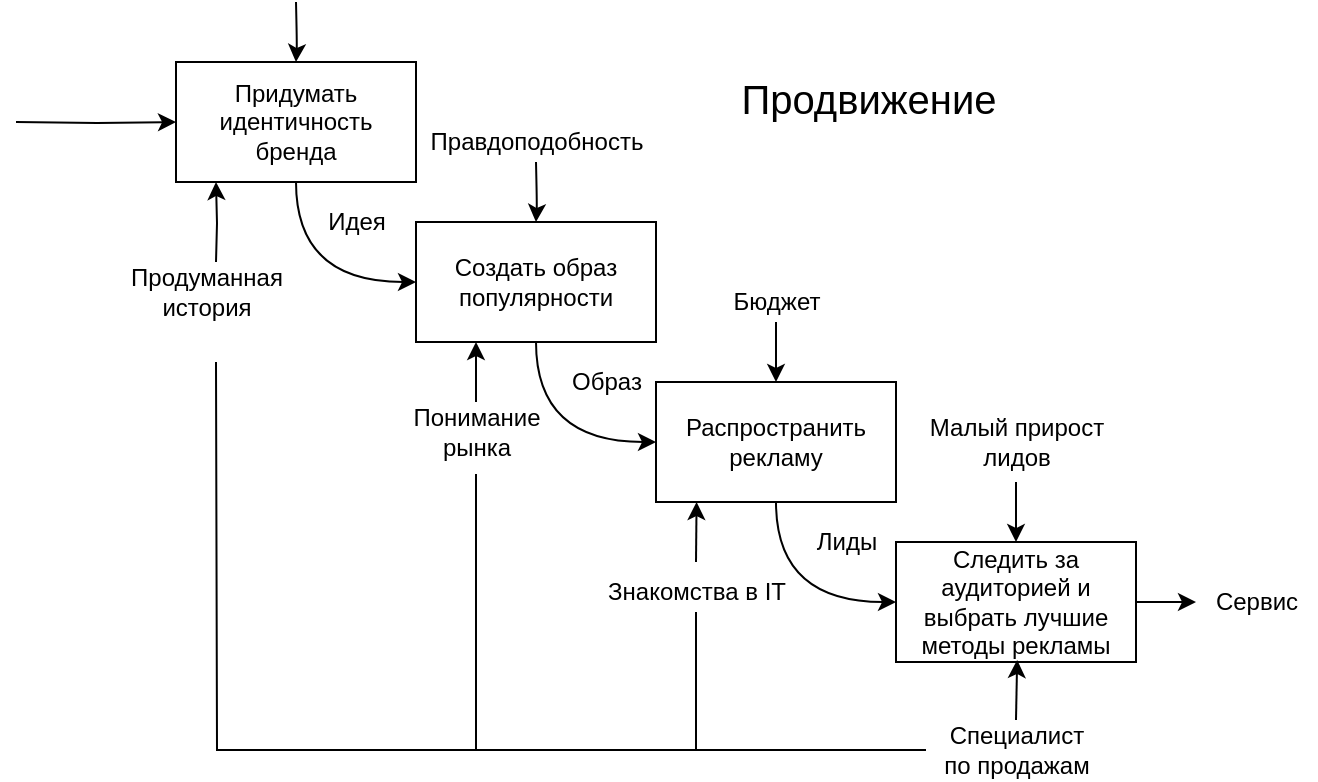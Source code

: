 <mxfile version="12.3.2" type="device" pages="1"><diagram id="goarqxT6zkL4I3h4zPLe" name="Page-1"><mxGraphModel dx="630" dy="486" grid="1" gridSize="10" guides="1" tooltips="1" connect="1" arrows="1" fold="1" page="1" pageScale="1" pageWidth="827" pageHeight="1169" math="0" shadow="0"><root><mxCell id="0"/><mxCell id="1" parent="0"/><mxCell id="H7eM0_RbCKRNwSYq2PBG-8" value="" style="edgeStyle=orthogonalEdgeStyle;rounded=0;orthogonalLoop=1;jettySize=auto;html=1;" edge="1" parent="1" target="H7eM0_RbCKRNwSYq2PBG-1"><mxGeometry relative="1" as="geometry"><mxPoint x="90" y="260" as="sourcePoint"/></mxGeometry></mxCell><mxCell id="H7eM0_RbCKRNwSYq2PBG-11" style="edgeStyle=orthogonalEdgeStyle;orthogonalLoop=1;jettySize=auto;html=1;entryX=0;entryY=0.5;entryDx=0;entryDy=0;curved=1;" edge="1" parent="1" source="H7eM0_RbCKRNwSYq2PBG-1" target="H7eM0_RbCKRNwSYq2PBG-4"><mxGeometry relative="1" as="geometry"/></mxCell><mxCell id="H7eM0_RbCKRNwSYq2PBG-20" value="" style="edgeStyle=orthogonalEdgeStyle;curved=1;orthogonalLoop=1;jettySize=auto;html=1;" edge="1" parent="1" target="H7eM0_RbCKRNwSYq2PBG-1"><mxGeometry relative="1" as="geometry"><mxPoint x="230" y="200" as="sourcePoint"/></mxGeometry></mxCell><mxCell id="H7eM0_RbCKRNwSYq2PBG-25" style="edgeStyle=orthogonalEdgeStyle;curved=1;orthogonalLoop=1;jettySize=auto;html=1;" edge="1" parent="1"><mxGeometry relative="1" as="geometry"><mxPoint x="190" y="290" as="targetPoint"/><mxPoint x="190" y="330" as="sourcePoint"/></mxGeometry></mxCell><mxCell id="H7eM0_RbCKRNwSYq2PBG-1" value="Придумать идентичность бренда" style="rounded=0;whiteSpace=wrap;html=1;" vertex="1" parent="1"><mxGeometry x="170" y="230" width="120" height="60" as="geometry"/></mxCell><mxCell id="H7eM0_RbCKRNwSYq2PBG-12" style="edgeStyle=orthogonalEdgeStyle;orthogonalLoop=1;jettySize=auto;html=1;entryX=0;entryY=0.5;entryDx=0;entryDy=0;curved=1;" edge="1" parent="1" source="H7eM0_RbCKRNwSYq2PBG-4" target="H7eM0_RbCKRNwSYq2PBG-5"><mxGeometry relative="1" as="geometry"/></mxCell><mxCell id="H7eM0_RbCKRNwSYq2PBG-27" value="" style="edgeStyle=orthogonalEdgeStyle;curved=1;orthogonalLoop=1;jettySize=auto;html=1;" edge="1" parent="1" target="H7eM0_RbCKRNwSYq2PBG-4"><mxGeometry relative="1" as="geometry"><mxPoint x="350" y="280" as="sourcePoint"/></mxGeometry></mxCell><mxCell id="H7eM0_RbCKRNwSYq2PBG-4" value="Создать образ популярности" style="rounded=0;whiteSpace=wrap;html=1;" vertex="1" parent="1"><mxGeometry x="290" y="310" width="120" height="60" as="geometry"/></mxCell><mxCell id="H7eM0_RbCKRNwSYq2PBG-13" style="edgeStyle=orthogonalEdgeStyle;orthogonalLoop=1;jettySize=auto;html=1;entryX=0;entryY=0.5;entryDx=0;entryDy=0;curved=1;" edge="1" parent="1" source="H7eM0_RbCKRNwSYq2PBG-5" target="H7eM0_RbCKRNwSYq2PBG-6"><mxGeometry relative="1" as="geometry"/></mxCell><mxCell id="H7eM0_RbCKRNwSYq2PBG-5" value="Распространить рекламу" style="rounded=0;whiteSpace=wrap;html=1;" vertex="1" parent="1"><mxGeometry x="410" y="390" width="120" height="60" as="geometry"/></mxCell><mxCell id="H7eM0_RbCKRNwSYq2PBG-10" value="" style="edgeStyle=orthogonalEdgeStyle;rounded=0;orthogonalLoop=1;jettySize=auto;html=1;" edge="1" parent="1"><mxGeometry relative="1" as="geometry"><mxPoint x="600" y="500" as="sourcePoint"/><mxPoint x="680" y="500" as="targetPoint"/></mxGeometry></mxCell><mxCell id="H7eM0_RbCKRNwSYq2PBG-6" value="Следить за аудиторией и выбрать лучшие методы рекламы" style="rounded=0;whiteSpace=wrap;html=1;" vertex="1" parent="1"><mxGeometry x="530" y="470" width="120" height="60" as="geometry"/></mxCell><mxCell id="H7eM0_RbCKRNwSYq2PBG-14" value="Образ" style="text;html=1;align=center;verticalAlign=middle;resizable=0;points=[];;autosize=1;" vertex="1" parent="1"><mxGeometry x="360" y="380" width="50" height="20" as="geometry"/></mxCell><mxCell id="H7eM0_RbCKRNwSYq2PBG-15" value="Идея" style="text;html=1;align=center;verticalAlign=middle;resizable=0;points=[];;autosize=1;" vertex="1" parent="1"><mxGeometry x="240" y="300" width="40" height="20" as="geometry"/></mxCell><mxCell id="H7eM0_RbCKRNwSYq2PBG-16" value="Лиды" style="text;html=1;align=center;verticalAlign=middle;resizable=0;points=[];;autosize=1;" vertex="1" parent="1"><mxGeometry x="480" y="460" width="50" height="20" as="geometry"/></mxCell><mxCell id="H7eM0_RbCKRNwSYq2PBG-17" value="Сервис" style="text;html=1;align=center;verticalAlign=middle;resizable=0;points=[];;autosize=1;" vertex="1" parent="1"><mxGeometry x="680" y="490" width="60" height="20" as="geometry"/></mxCell><mxCell id="H7eM0_RbCKRNwSYq2PBG-29" value="Правдоподобность" style="text;html=1;align=center;verticalAlign=middle;resizable=0;points=[];;autosize=1;" vertex="1" parent="1"><mxGeometry x="290" y="260" width="120" height="20" as="geometry"/></mxCell><mxCell id="H7eM0_RbCKRNwSYq2PBG-32" value="" style="edgeStyle=orthogonalEdgeStyle;curved=1;orthogonalLoop=1;jettySize=auto;html=1;" edge="1" parent="1"><mxGeometry relative="1" as="geometry"><mxPoint x="320" y="400" as="sourcePoint"/><mxPoint x="320" y="370" as="targetPoint"/></mxGeometry></mxCell><mxCell id="H7eM0_RbCKRNwSYq2PBG-35" value="" style="edgeStyle=orthogonalEdgeStyle;curved=1;orthogonalLoop=1;jettySize=auto;html=1;" edge="1" parent="1"><mxGeometry relative="1" as="geometry"><mxPoint x="470" y="360" as="sourcePoint"/><mxPoint x="470" y="390" as="targetPoint"/></mxGeometry></mxCell><mxCell id="H7eM0_RbCKRNwSYq2PBG-36" value="Бюджет" style="text;html=1;align=center;verticalAlign=middle;resizable=0;points=[];;autosize=1;" vertex="1" parent="1"><mxGeometry x="440" y="340" width="60" height="20" as="geometry"/></mxCell><mxCell id="H7eM0_RbCKRNwSYq2PBG-37" value="" style="edgeStyle=orthogonalEdgeStyle;curved=1;orthogonalLoop=1;jettySize=auto;html=1;" edge="1" parent="1"><mxGeometry relative="1" as="geometry"><mxPoint x="590" y="440" as="sourcePoint"/><mxPoint x="590" y="470" as="targetPoint"/></mxGeometry></mxCell><mxCell id="H7eM0_RbCKRNwSYq2PBG-38" value="Малый прирост &lt;br&gt;лидов" style="text;html=1;align=center;verticalAlign=middle;resizable=0;points=[];;autosize=1;" vertex="1" parent="1"><mxGeometry x="540" y="405" width="100" height="30" as="geometry"/></mxCell><mxCell id="H7eM0_RbCKRNwSYq2PBG-40" value="Понимание&lt;br&gt;рынка" style="text;html=1;align=center;verticalAlign=middle;resizable=0;points=[];;autosize=1;" vertex="1" parent="1"><mxGeometry x="280" y="400" width="80" height="30" as="geometry"/></mxCell><mxCell id="H7eM0_RbCKRNwSYq2PBG-41" value="Продуманная&lt;br&gt;история" style="text;html=1;align=center;verticalAlign=middle;resizable=0;points=[];;autosize=1;" vertex="1" parent="1"><mxGeometry x="140" y="330" width="90" height="30" as="geometry"/></mxCell><mxCell id="H7eM0_RbCKRNwSYq2PBG-42" value="" style="edgeStyle=orthogonalEdgeStyle;curved=1;orthogonalLoop=1;jettySize=auto;html=1;" edge="1" parent="1"><mxGeometry relative="1" as="geometry"><mxPoint x="430" y="480" as="sourcePoint"/><mxPoint x="430.286" y="450" as="targetPoint"/></mxGeometry></mxCell><mxCell id="H7eM0_RbCKRNwSYq2PBG-43" value="Знакомства в IT" style="text;html=1;align=center;verticalAlign=middle;resizable=0;points=[];;autosize=1;" vertex="1" parent="1"><mxGeometry x="380" y="485" width="100" height="20" as="geometry"/></mxCell><mxCell id="H7eM0_RbCKRNwSYq2PBG-44" value="" style="edgeStyle=orthogonalEdgeStyle;curved=1;orthogonalLoop=1;jettySize=auto;html=1;" edge="1" parent="1"><mxGeometry relative="1" as="geometry"><mxPoint x="590" y="559" as="sourcePoint"/><mxPoint x="590.571" y="529" as="targetPoint"/></mxGeometry></mxCell><mxCell id="H7eM0_RbCKRNwSYq2PBG-46" style="edgeStyle=orthogonalEdgeStyle;orthogonalLoop=1;jettySize=auto;html=1;rounded=0;endArrow=none;endFill=0;" edge="1" parent="1" source="H7eM0_RbCKRNwSYq2PBG-45"><mxGeometry relative="1" as="geometry"><mxPoint x="190" y="380" as="targetPoint"/></mxGeometry></mxCell><mxCell id="H7eM0_RbCKRNwSYq2PBG-45" value="Специалист&lt;br&gt;по продажам" style="text;html=1;align=center;verticalAlign=middle;resizable=0;points=[];;autosize=1;" vertex="1" parent="1"><mxGeometry x="545" y="559" width="90" height="30" as="geometry"/></mxCell><mxCell id="H7eM0_RbCKRNwSYq2PBG-50" value="" style="endArrow=none;html=1;" edge="1" parent="1"><mxGeometry width="50" height="50" relative="1" as="geometry"><mxPoint x="320" y="574" as="sourcePoint"/><mxPoint x="320" y="436" as="targetPoint"/></mxGeometry></mxCell><mxCell id="H7eM0_RbCKRNwSYq2PBG-51" value="" style="endArrow=none;html=1;" edge="1" parent="1"><mxGeometry width="50" height="50" relative="1" as="geometry"><mxPoint x="430" y="574" as="sourcePoint"/><mxPoint x="430" y="505" as="targetPoint"/></mxGeometry></mxCell><mxCell id="H7eM0_RbCKRNwSYq2PBG-52" value="&lt;font style=&quot;font-size: 20px&quot;&gt;Продвижение&lt;/font&gt;" style="text;html=1;align=center;verticalAlign=middle;resizable=0;points=[];;autosize=1;" vertex="1" parent="1"><mxGeometry x="446" y="238" width="140" height="20" as="geometry"/></mxCell></root></mxGraphModel></diagram></mxfile>